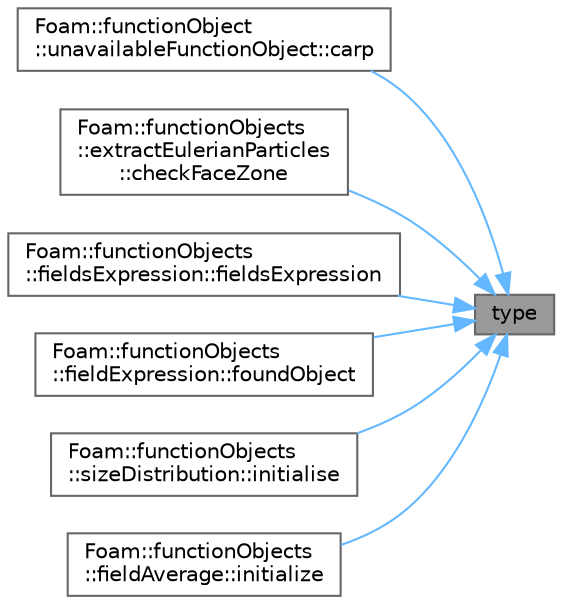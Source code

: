 digraph "type"
{
 // LATEX_PDF_SIZE
  bgcolor="transparent";
  edge [fontname=Helvetica,fontsize=10,labelfontname=Helvetica,labelfontsize=10];
  node [fontname=Helvetica,fontsize=10,shape=box,height=0.2,width=0.4];
  rankdir="RL";
  Node1 [id="Node000001",label="type",height=0.2,width=0.4,color="gray40", fillcolor="grey60", style="filled", fontcolor="black",tooltip=" "];
  Node1 -> Node2 [id="edge1_Node000001_Node000002",dir="back",color="steelblue1",style="solid",tooltip=" "];
  Node2 [id="Node000002",label="Foam::functionObject\l::unavailableFunctionObject::carp",height=0.2,width=0.4,color="grey40", fillcolor="white", style="filled",URL="$classFoam_1_1functionObject_1_1unavailableFunctionObject.html#a441f8fa9a70e1bfc0e79f437033f0e02",tooltip=" "];
  Node1 -> Node3 [id="edge2_Node000001_Node000003",dir="back",color="steelblue1",style="solid",tooltip=" "];
  Node3 [id="Node000003",label="Foam::functionObjects\l::extractEulerianParticles\l::checkFaceZone",height=0.2,width=0.4,color="grey40", fillcolor="white", style="filled",URL="$classFoam_1_1functionObjects_1_1extractEulerianParticles.html#ad4fe71aa9fbe931d0ec4f3c69d2e878e",tooltip=" "];
  Node1 -> Node4 [id="edge3_Node000001_Node000004",dir="back",color="steelblue1",style="solid",tooltip=" "];
  Node4 [id="Node000004",label="Foam::functionObjects\l::fieldsExpression::fieldsExpression",height=0.2,width=0.4,color="grey40", fillcolor="white", style="filled",URL="$classFoam_1_1functionObjects_1_1fieldsExpression.html#accd0d1f49516e5ecfe43d098f068b088",tooltip=" "];
  Node1 -> Node5 [id="edge4_Node000001_Node000005",dir="back",color="steelblue1",style="solid",tooltip=" "];
  Node5 [id="Node000005",label="Foam::functionObjects\l::fieldExpression::foundObject",height=0.2,width=0.4,color="grey40", fillcolor="white", style="filled",URL="$classFoam_1_1functionObjects_1_1fieldExpression.html#a15f11980164cf067cfafc93e89459c3d",tooltip=" "];
  Node1 -> Node6 [id="edge5_Node000001_Node000006",dir="back",color="steelblue1",style="solid",tooltip=" "];
  Node6 [id="Node000006",label="Foam::functionObjects\l::sizeDistribution::initialise",height=0.2,width=0.4,color="grey40", fillcolor="white", style="filled",URL="$classFoam_1_1functionObjects_1_1sizeDistribution.html#a64b2d7a28364c2ec1f1123d4633d20d5",tooltip=" "];
  Node1 -> Node7 [id="edge6_Node000001_Node000007",dir="back",color="steelblue1",style="solid",tooltip=" "];
  Node7 [id="Node000007",label="Foam::functionObjects\l::fieldAverage::initialize",height=0.2,width=0.4,color="grey40", fillcolor="white", style="filled",URL="$classFoam_1_1functionObjects_1_1fieldAverage.html#a25a40b6614565f755233080a384c35f1",tooltip=" "];
}
